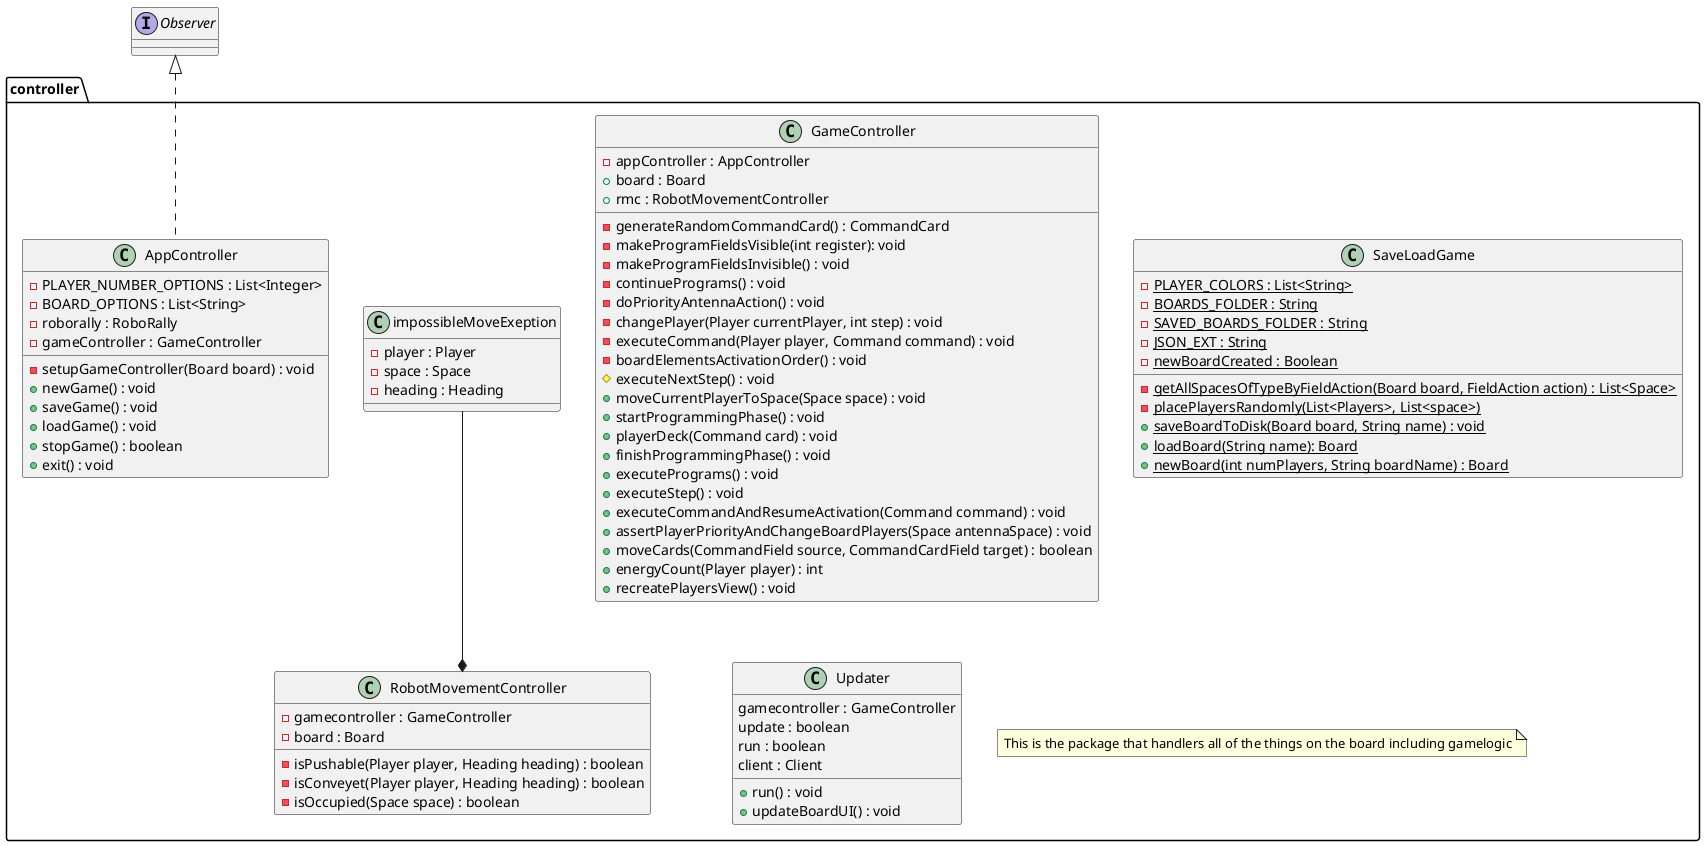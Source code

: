 @startuml
package controller{
skinparam groupInheritance 2
skinparam linetype polyline
   class AppController{
      -PLAYER_NUMBER_OPTIONS : List<Integer>
      -BOARD_OPTIONS : List<String>
      -roborally : RoboRally
      -gameController : GameController

      -setupGameController(Board board) : void
      +newGame() : void
      +saveGame() : void
      +loadGame() : void
      +stopGame() : boolean
      +exit() : void
   }
   class GameController{
      -appController : AppController
      +board : Board
      +rmc : RobotMovementController

      -generateRandomCommandCard() : CommandCard
      -makeProgramFieldsVisible(int register): void
      -makeProgramFieldsInvisible() : void
      -continuePrograms() : void
      -doPriorityAntennaAction() : void
      -changePlayer(Player currentPlayer, int step) : void
      -executeCommand(Player player, Command command) : void
      -boardElementsActivationOrder() : void
      #executeNextStep() : void
      +moveCurrentPlayerToSpace(Space space) : void
      +startProgrammingPhase() : void
      +playerDeck(Command card) : void
      +finishProgrammingPhase() : void
      +executePrograms() : void
      +executeStep() : void
      +executeCommandAndResumeActivation(Command command) : void
      +assertPlayerPriorityAndChangeBoardPlayers(Space antennaSpace) : void
      +moveCards(CommandField source, CommandCardField target) : boolean
      +energyCount(Player player) : int
      +recreatePlayersView() : void
   }
   class RobotMovementController{
      -gamecontroller : GameController
      -board : Board

      -isPushable(Player player, Heading heading) : boolean
      -isConveyet(Player player, Heading heading) : boolean
      -isOccupied(Space space) : boolean

   }
   class impossibleMoveExeption{
      -player : Player
      -space : Space
      -heading : Heading
   }
   class SaveLoadGame{
      {Static} -PLAYER_COLORS : List<String>
      {Static} -BOARDS_FOLDER : String
      {Static} -SAVED_BOARDS_FOLDER : String
      {Static} -JSON_EXT : String
      {Static} -newBoardCreated : Boolean

      {static} -getAllSpacesOfTypeByFieldAction(Board board, FieldAction action) : List<Space>
      {Static} -placePlayersRandomly(List<Players>, List<space>)
      {Static} +saveBoardToDisk(Board board, String name) : void
      {Static} +loadBoard(String name): Board
      {Static} +newBoard(int numPlayers, String boardName) : Board
   }
   class Updater{
      gamecontroller : GameController
      update : boolean
      run : boolean
      client : Client

     +run() : void
     +updateBoardUI() : void
   }
   RobotMovementController *-u- impossibleMoveExeption
   note "This is the package that handlers all of the things on the board including gamelogic" as note1
}

interface Observer{
}
Observer <|.. AppController
@enduml